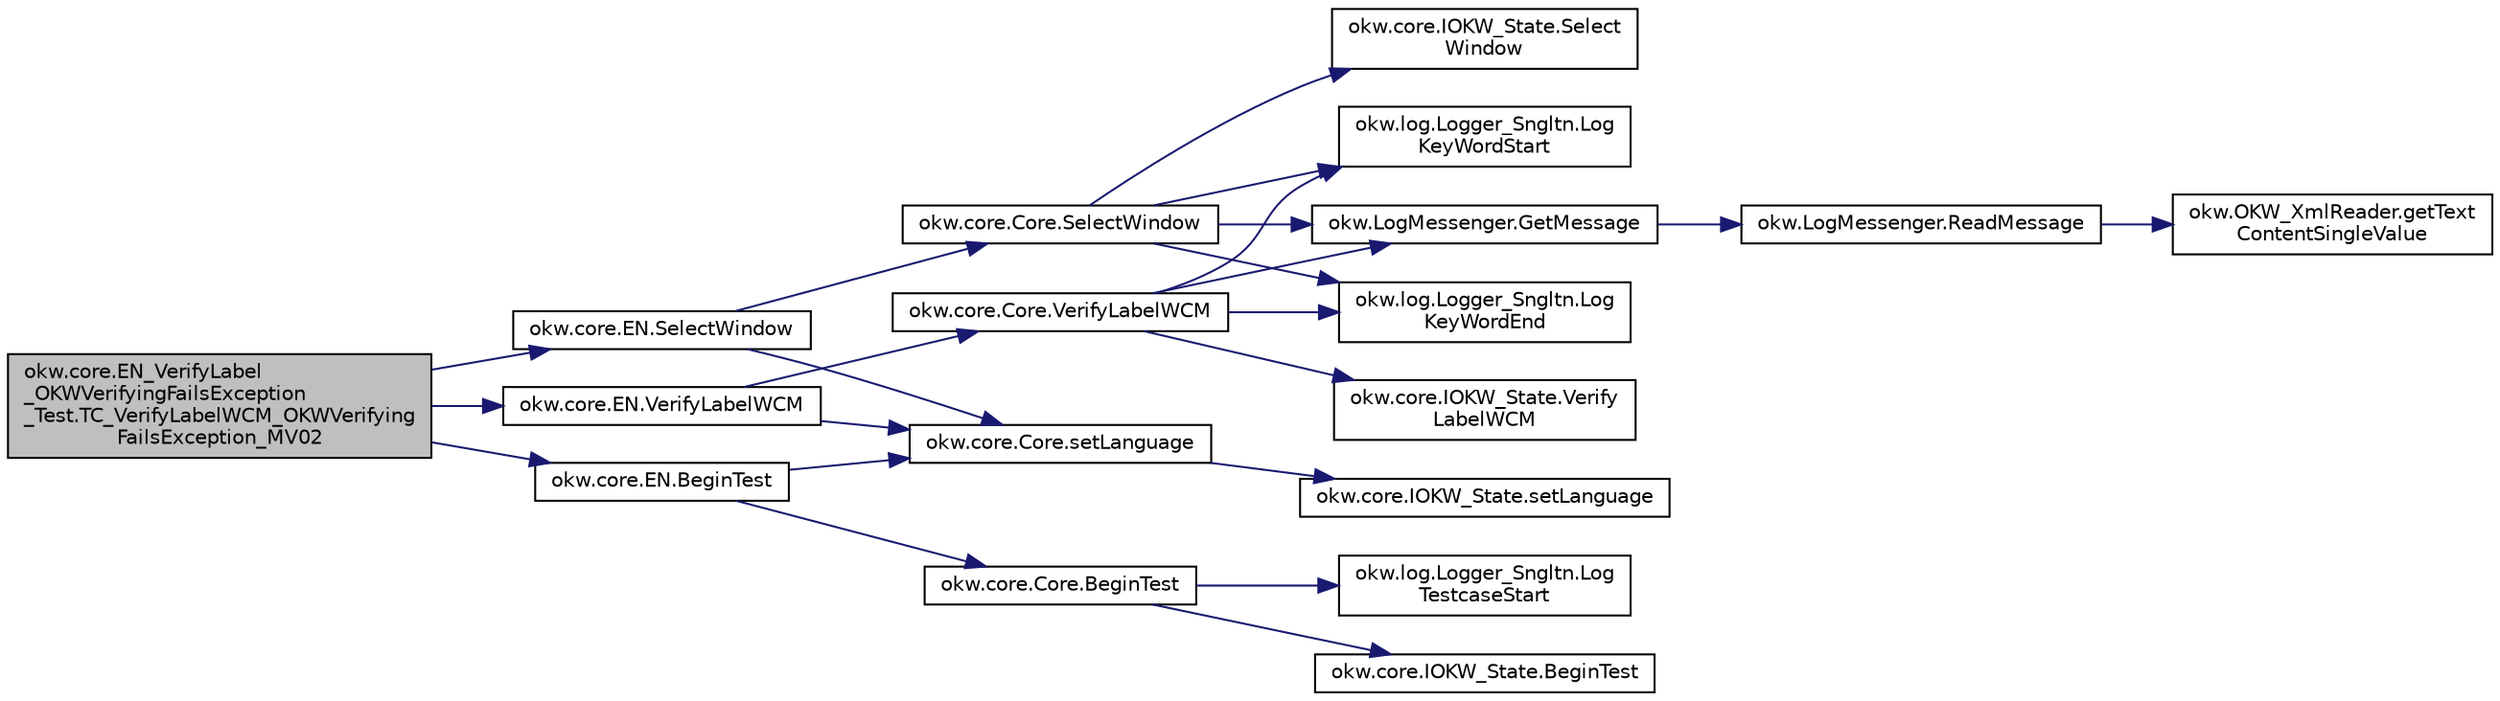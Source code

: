 digraph "okw.core.EN_VerifyLabel_OKWVerifyingFailsException_Test.TC_VerifyLabelWCM_OKWVerifyingFailsException_MV02"
{
 // INTERACTIVE_SVG=YES
 // LATEX_PDF_SIZE
  edge [fontname="Helvetica",fontsize="10",labelfontname="Helvetica",labelfontsize="10"];
  node [fontname="Helvetica",fontsize="10",shape=record];
  rankdir="LR";
  Node285 [label="okw.core.EN_VerifyLabel\l_OKWVerifyingFailsException\l_Test.TC_VerifyLabelWCM_OKWVerifying\lFailsException_MV02",height=0.2,width=0.4,color="black", fillcolor="grey75", style="filled", fontcolor="black",tooltip="Prüft, ob die Ausnahme OKWVerifyingFailsException bei einem Soll/Ist-Vergleich ausgelöst wird."];
  Node285 -> Node286 [color="midnightblue",fontsize="10",style="solid",fontname="Helvetica"];
  Node286 [label="okw.core.EN.BeginTest",height=0.2,width=0.4,color="black", fillcolor="white", style="filled",URL="$classokw_1_1core_1_1_e_n.html#aef613b0a3e6bb8a9623984db145cae69",tooltip="Markiert den Anfang eines neuen Testfalls."];
  Node286 -> Node287 [color="midnightblue",fontsize="10",style="solid",fontname="Helvetica"];
  Node287 [label="okw.core.Core.setLanguage",height=0.2,width=0.4,color="black", fillcolor="white", style="filled",URL="$classokw_1_1core_1_1_core.html#ab4e0f723d27cb11c944ec4c82c426100",tooltip="Setzt die Sprache auf den gegebenen wert Language."];
  Node287 -> Node288 [color="midnightblue",fontsize="10",style="solid",fontname="Helvetica"];
  Node288 [label="okw.core.IOKW_State.setLanguage",height=0.2,width=0.4,color="black", fillcolor="white", style="filled",URL="$interfaceokw_1_1core_1_1_i_o_k_w___state.html#a866baa0bde08a47418f54d63bdb56097",tooltip="Interne Methode zum setzen der Sprache für die sprachabhängigen Ausgaben der Dokumentation (Log)."];
  Node286 -> Node289 [color="midnightblue",fontsize="10",style="solid",fontname="Helvetica"];
  Node289 [label="okw.core.Core.BeginTest",height=0.2,width=0.4,color="black", fillcolor="white", style="filled",URL="$classokw_1_1core_1_1_core.html#acfefe92468c9eb9e951846372726c4d8",tooltip="Markiert den Anfang eines neuen Testfalls."];
  Node289 -> Node290 [color="midnightblue",fontsize="10",style="solid",fontname="Helvetica"];
  Node290 [label="okw.log.Logger_Sngltn.Log\lTestcaseStart",height=0.2,width=0.4,color="black", fillcolor="white", style="filled",URL="$classokw_1_1log_1_1_logger___sngltn.html#a60f4ad59db847ae61df928f9920f3deb",tooltip="Ausgabe des Testfalls."];
  Node289 -> Node291 [color="midnightblue",fontsize="10",style="solid",fontname="Helvetica"];
  Node291 [label="okw.core.IOKW_State.BeginTest",height=0.2,width=0.4,color="black", fillcolor="white", style="filled",URL="$interfaceokw_1_1core_1_1_i_o_k_w___state.html#ae5480ddb1fc37eade5d899d335bc4b13",tooltip="Markiert den Anfang eines neuen Testfalls."];
  Node285 -> Node292 [color="midnightblue",fontsize="10",style="solid",fontname="Helvetica"];
  Node292 [label="okw.core.EN.SelectWindow",height=0.2,width=0.4,color="black", fillcolor="white", style="filled",URL="$classokw_1_1core_1_1_e_n.html#a2b61c2b39a9cfdbdfd25fe0e3d43785b",tooltip="Setzt den Kontext auf das gegebene Fenster."];
  Node292 -> Node287 [color="midnightblue",fontsize="10",style="solid",fontname="Helvetica"];
  Node292 -> Node293 [color="midnightblue",fontsize="10",style="solid",fontname="Helvetica"];
  Node293 [label="okw.core.Core.SelectWindow",height=0.2,width=0.4,color="black", fillcolor="white", style="filled",URL="$classokw_1_1core_1_1_core.html#a6a68660eb5e34965522896e2a5c48314",tooltip="Setzt den Kontext auf das gegebene Fenster."];
  Node293 -> Node294 [color="midnightblue",fontsize="10",style="solid",fontname="Helvetica"];
  Node294 [label="okw.log.Logger_Sngltn.Log\lKeyWordStart",height=0.2,width=0.4,color="black", fillcolor="white", style="filled",URL="$classokw_1_1log_1_1_logger___sngltn.html#a70ec25e200e00ecefc544e8fd371d2ef",tooltip="Ausgabe eines Schlüsselwortes."];
  Node293 -> Node295 [color="midnightblue",fontsize="10",style="solid",fontname="Helvetica"];
  Node295 [label="okw.LogMessenger.GetMessage",height=0.2,width=0.4,color="black", fillcolor="white", style="filled",URL="$classokw_1_1_log_messenger.html#af225d1f037d47b3b085175c09d78bdd2",tooltip="Holt die Log-Meldung für MethodeNmae/Textkey ohne weitere Parameter."];
  Node295 -> Node296 [color="midnightblue",fontsize="10",style="solid",fontname="Helvetica"];
  Node296 [label="okw.LogMessenger.ReadMessage",height=0.2,width=0.4,color="black", fillcolor="white", style="filled",URL="$classokw_1_1_log_messenger.html#a530cd6ab82ec82a04206a2e976ec06e3",tooltip="Interne Kernfunktion holt die Log-Meldung mit Platzhaltern aus der XML-Datei."];
  Node296 -> Node297 [color="midnightblue",fontsize="10",style="solid",fontname="Helvetica"];
  Node297 [label="okw.OKW_XmlReader.getText\lContentSingleValue",height=0.2,width=0.4,color="black", fillcolor="white", style="filled",URL="$classokw_1_1_o_k_w___xml_reader.html#ab920b5335a2e1429c14cc5f8e79f39eb",tooltip="Lies den TextContent eines Tag."];
  Node293 -> Node298 [color="midnightblue",fontsize="10",style="solid",fontname="Helvetica"];
  Node298 [label="okw.core.IOKW_State.Select\lWindow",height=0.2,width=0.4,color="black", fillcolor="white", style="filled",URL="$interfaceokw_1_1core_1_1_i_o_k_w___state.html#ad4fc9610ed5b1176590a45b55e6ac7f0",tooltip="Setzt den Kontext auf das gegebene Fenster."];
  Node293 -> Node299 [color="midnightblue",fontsize="10",style="solid",fontname="Helvetica"];
  Node299 [label="okw.log.Logger_Sngltn.Log\lKeyWordEnd",height=0.2,width=0.4,color="black", fillcolor="white", style="filled",URL="$classokw_1_1log_1_1_logger___sngltn.html#aa7d2da98631d21644da70c187f03155e",tooltip="LogKeyWordEnd:"];
  Node285 -> Node300 [color="midnightblue",fontsize="10",style="solid",fontname="Helvetica"];
  Node300 [label="okw.core.EN.VerifyLabelWCM",height=0.2,width=0.4,color="black", fillcolor="white", style="filled",URL="$classokw_1_1core_1_1_e_n.html#a70ba07cc0050e6bd89dc133c36972d2a",tooltip="Überprüft die Beschreibung/Label des Objektes."];
  Node300 -> Node287 [color="midnightblue",fontsize="10",style="solid",fontname="Helvetica"];
  Node300 -> Node301 [color="midnightblue",fontsize="10",style="solid",fontname="Helvetica"];
  Node301 [label="okw.core.Core.VerifyLabelWCM",height=0.2,width=0.4,color="black", fillcolor="white", style="filled",URL="$classokw_1_1core_1_1_core.html#a6e3d7fe88a78afa61a1a340dd2da88b7",tooltip="Überprüft die Beschreibung/Label des Objektes."];
  Node301 -> Node294 [color="midnightblue",fontsize="10",style="solid",fontname="Helvetica"];
  Node301 -> Node295 [color="midnightblue",fontsize="10",style="solid",fontname="Helvetica"];
  Node301 -> Node302 [color="midnightblue",fontsize="10",style="solid",fontname="Helvetica"];
  Node302 [label="okw.core.IOKW_State.Verify\lLabelWCM",height=0.2,width=0.4,color="black", fillcolor="white", style="filled",URL="$interfaceokw_1_1core_1_1_i_o_k_w___state.html#aa2e12e52f5fd3c45a5006af52dd9a7db",tooltip="Überprüft die Beschreibung/Label des Objektes."];
  Node301 -> Node299 [color="midnightblue",fontsize="10",style="solid",fontname="Helvetica"];
}

